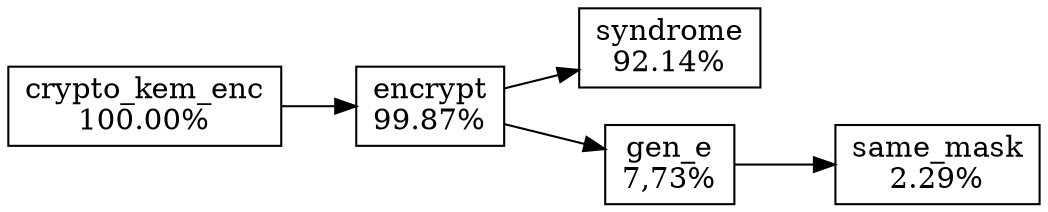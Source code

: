 digraph G {
  rankdir=LR;
  node [shape=box];
  F5562532e2a30 [label="syndrome\n92.14%"];
  F5562532e6b20 [label="same_mask\n2.29%"];
  F556253343870 [label="encrypt\n99.87%"];
  F55625334fbd0 [label="crypto_kem_enc\n100.00%"];
  F5562534de780 [label="gen_e\n7,73%"];
  F556253343870 -> F5562532e2a30
  F556253343870 -> F5562534de780
  F55625334fbd0 -> F556253343870
  F5562534de780 -> F5562532e6b20
}
